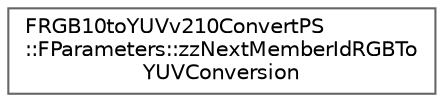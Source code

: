 digraph "Graphical Class Hierarchy"
{
 // INTERACTIVE_SVG=YES
 // LATEX_PDF_SIZE
  bgcolor="transparent";
  edge [fontname=Helvetica,fontsize=10,labelfontname=Helvetica,labelfontsize=10];
  node [fontname=Helvetica,fontsize=10,shape=box,height=0.2,width=0.4];
  rankdir="LR";
  Node0 [id="Node000000",label="FRGB10toYUVv210ConvertPS\l::FParameters::zzNextMemberIdRGBTo\lYUVConversion",height=0.2,width=0.4,color="grey40", fillcolor="white", style="filled",URL="$d5/d5d/structFRGB10toYUVv210ConvertPS_1_1FParameters_1_1zzNextMemberIdRGBToYUVConversion.html",tooltip=" "];
}
